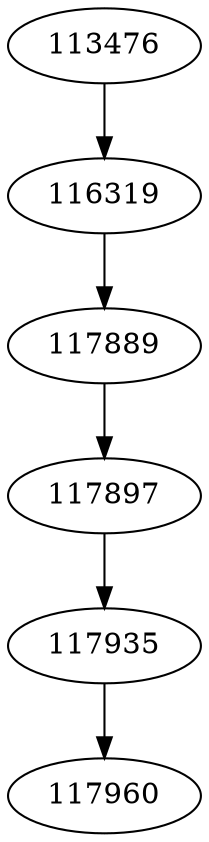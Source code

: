 digraph CaminhoCritico {
"117935" -> "117960";
"117897" -> "117935";
"117889" -> "117897";
"116319" -> "117889";
"113476" -> "116319";

}